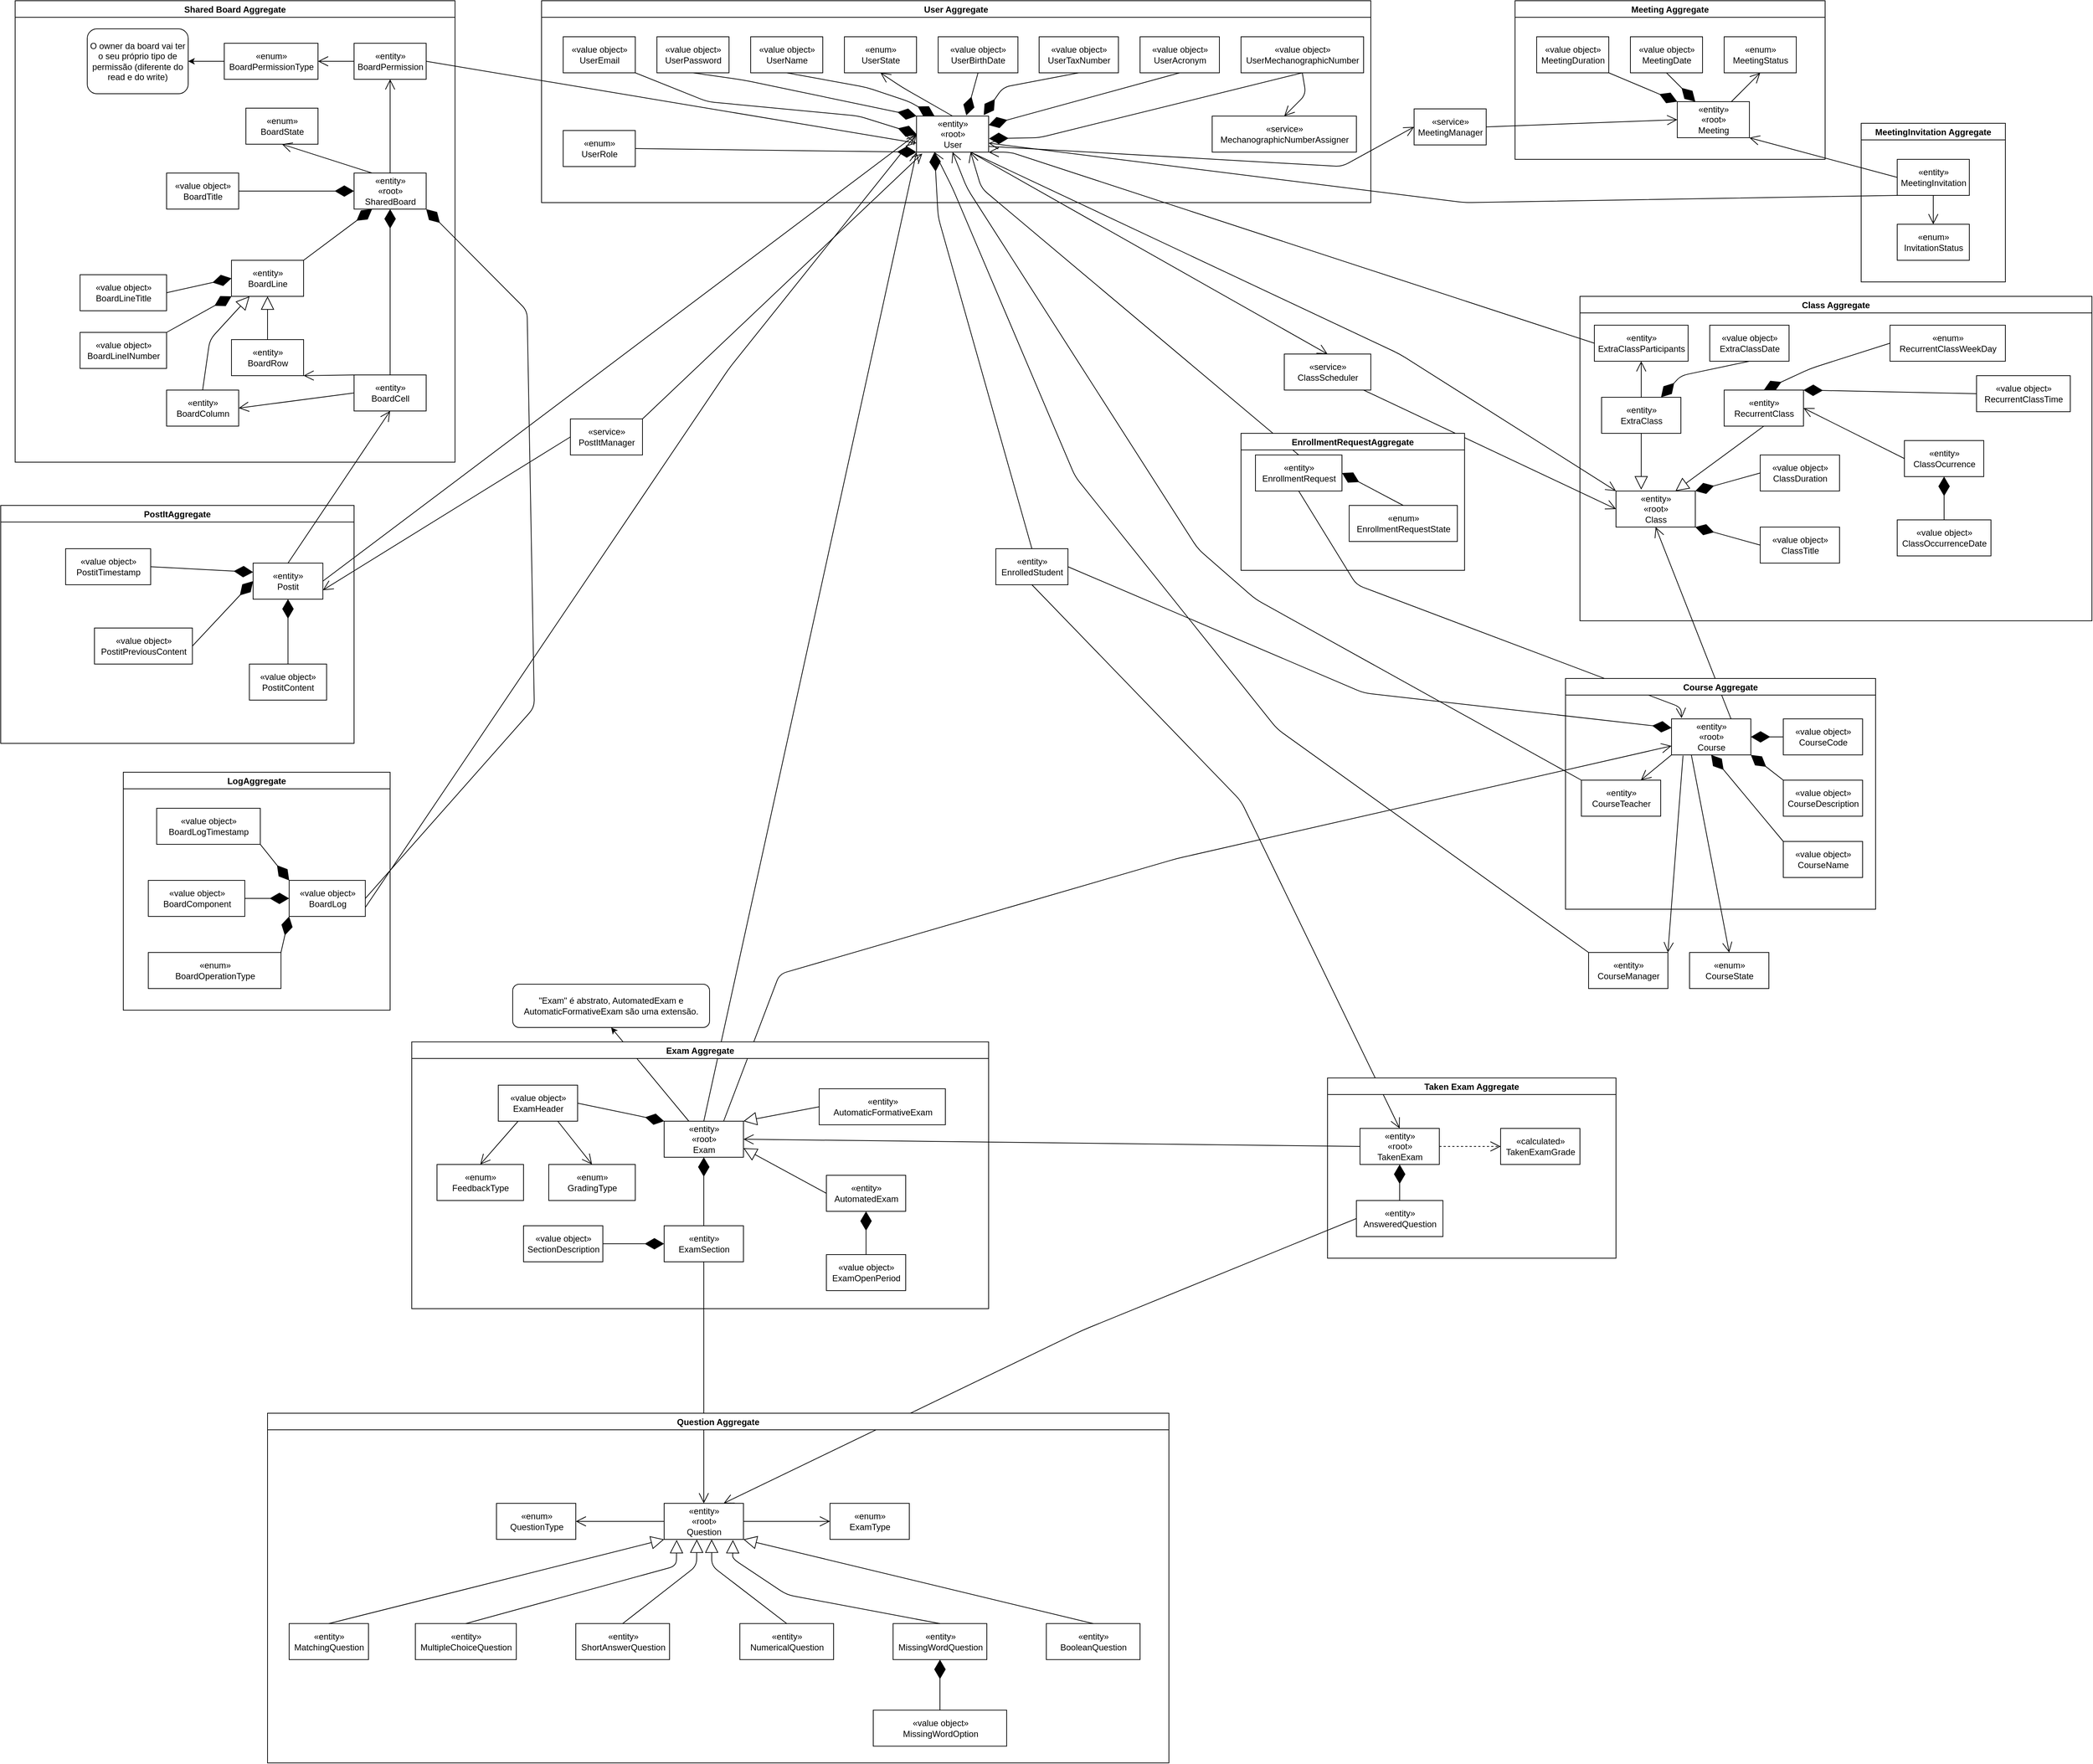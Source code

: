 <mxfile>
    <diagram id="D-wrhAHNh7GYTq9ITsSw" name="Page-1">
        <mxGraphModel dx="1902" dy="1190" grid="1" gridSize="10" guides="1" tooltips="1" connect="1" arrows="1" fold="1" page="1" pageScale="1" pageWidth="10000" pageHeight="10000" background="none" math="0" shadow="0">
            <root>
                <mxCell id="0"/>
                <mxCell id="1" parent="0"/>
                <mxCell id="108" value="Meeting Aggregate" style="swimlane;" parent="1" vertex="1">
                    <mxGeometry x="5830" y="1470" width="430" height="220" as="geometry"/>
                </mxCell>
                <mxCell id="109" value="«entity»&lt;br&gt;«root»&lt;br&gt;Meeting" style="html=1;" parent="108" vertex="1">
                    <mxGeometry x="225" y="140" width="100" height="50" as="geometry"/>
                </mxCell>
                <mxCell id="110" value="«value object»&lt;br&gt;MeetingDuration" style="html=1;" parent="108" vertex="1">
                    <mxGeometry x="30" y="50" width="100" height="50" as="geometry"/>
                </mxCell>
                <mxCell id="111" value="«value object»&lt;br&gt;MeetingDate" style="html=1;" parent="108" vertex="1">
                    <mxGeometry x="160" y="50" width="100" height="50" as="geometry"/>
                </mxCell>
                <mxCell id="112" value="«enum»&lt;br&gt;MeetingStatus" style="html=1;" parent="108" vertex="1">
                    <mxGeometry x="290" y="50" width="100" height="50" as="geometry"/>
                </mxCell>
                <mxCell id="124" value="" style="endArrow=diamondThin;endFill=1;endSize=24;html=1;entryX=0.25;entryY=0;entryDx=0;entryDy=0;exitX=0.5;exitY=1;exitDx=0;exitDy=0;" parent="108" source="111" target="109" edge="1">
                    <mxGeometry width="160" relative="1" as="geometry">
                        <mxPoint x="350" y="110" as="sourcePoint"/>
                        <mxPoint x="310" y="140" as="targetPoint"/>
                    </mxGeometry>
                </mxCell>
                <mxCell id="125" value="" style="endArrow=diamondThin;endFill=1;endSize=24;html=1;exitX=1;exitY=1;exitDx=0;exitDy=0;entryX=0;entryY=0;entryDx=0;entryDy=0;" parent="108" source="110" target="109" edge="1">
                    <mxGeometry width="160" relative="1" as="geometry">
                        <mxPoint x="220" y="110" as="sourcePoint"/>
                        <mxPoint x="190" y="130" as="targetPoint"/>
                    </mxGeometry>
                </mxCell>
                <mxCell id="173" value="" style="endArrow=open;endFill=1;endSize=12;html=1;exitX=0.75;exitY=0;exitDx=0;exitDy=0;entryX=0.5;entryY=1;entryDx=0;entryDy=0;" parent="108" source="109" target="112" edge="1">
                    <mxGeometry width="160" relative="1" as="geometry">
                        <mxPoint x="480.0" y="110" as="sourcePoint"/>
                        <mxPoint x="480.0" y="150" as="targetPoint"/>
                    </mxGeometry>
                </mxCell>
                <mxCell id="2" value="User Aggregate" style="swimlane;" parent="1" vertex="1">
                    <mxGeometry x="4480" y="1470" width="1150" height="280" as="geometry"/>
                </mxCell>
                <mxCell id="5" value="«entity»&lt;br&gt;«root»&lt;br&gt;User" style="html=1;" parent="2" vertex="1">
                    <mxGeometry x="520" y="160" width="100" height="50" as="geometry"/>
                </mxCell>
                <mxCell id="6" value="«value object»&lt;br&gt;UserEmail" style="html=1;" parent="2" vertex="1">
                    <mxGeometry x="30" y="50" width="100" height="50" as="geometry"/>
                </mxCell>
                <mxCell id="7" value="«value object»&lt;br&gt;UserPassword" style="html=1;" parent="2" vertex="1">
                    <mxGeometry x="160" y="50" width="100" height="50" as="geometry"/>
                </mxCell>
                <mxCell id="8" value="«value object»&lt;br&gt;UserName" style="html=1;" parent="2" vertex="1">
                    <mxGeometry x="290" y="50" width="100" height="50" as="geometry"/>
                </mxCell>
                <mxCell id="9" value="«enum»&lt;br&gt;UserState" style="html=1;" parent="2" vertex="1">
                    <mxGeometry x="420" y="50" width="100" height="50" as="geometry"/>
                </mxCell>
                <mxCell id="169" value="" style="endArrow=diamondThin;endFill=1;endSize=24;html=1;entryX=0;entryY=0.5;entryDx=0;entryDy=0;exitX=1;exitY=1;exitDx=0;exitDy=0;" parent="2" source="6" target="5" edge="1">
                    <mxGeometry width="160" relative="1" as="geometry">
                        <mxPoint x="430" y="110" as="sourcePoint"/>
                        <mxPoint x="335" y="150" as="targetPoint"/>
                        <Array as="points">
                            <mxPoint x="230" y="140"/>
                            <mxPoint x="440" y="160"/>
                        </Array>
                    </mxGeometry>
                </mxCell>
                <mxCell id="170" value="" style="endArrow=diamondThin;endFill=1;endSize=24;html=1;entryX=0;entryY=0;entryDx=0;entryDy=0;exitX=0.5;exitY=1;exitDx=0;exitDy=0;" parent="2" source="7" target="5" edge="1">
                    <mxGeometry width="160" relative="1" as="geometry">
                        <mxPoint x="140" y="110" as="sourcePoint"/>
                        <mxPoint x="235" y="150" as="targetPoint"/>
                        <Array as="points">
                            <mxPoint x="280" y="110"/>
                        </Array>
                    </mxGeometry>
                </mxCell>
                <mxCell id="171" value="" style="endArrow=diamondThin;endFill=1;endSize=24;html=1;entryX=0.25;entryY=0;entryDx=0;entryDy=0;exitX=0.5;exitY=1;exitDx=0;exitDy=0;" parent="2" source="8" target="5" edge="1">
                    <mxGeometry width="160" relative="1" as="geometry">
                        <mxPoint x="430" y="110" as="sourcePoint"/>
                        <mxPoint x="335" y="150" as="targetPoint"/>
                        <Array as="points">
                            <mxPoint x="450" y="120"/>
                            <mxPoint x="510" y="140"/>
                        </Array>
                    </mxGeometry>
                </mxCell>
                <mxCell id="176" value="" style="endArrow=open;endFill=1;endSize=12;html=1;entryX=0.5;entryY=1;entryDx=0;entryDy=0;exitX=0.5;exitY=0;exitDx=0;exitDy=0;" parent="2" source="5" target="9" edge="1">
                    <mxGeometry width="160" relative="1" as="geometry">
                        <mxPoint x="335" y="175" as="sourcePoint"/>
                        <mxPoint x="590" y="175" as="targetPoint"/>
                        <Array as="points">
                            <mxPoint x="500" y="120"/>
                        </Array>
                    </mxGeometry>
                </mxCell>
                <mxCell id="341" value="«value object»&lt;br&gt;UserBirthDate" style="html=1;" parent="2" vertex="1">
                    <mxGeometry x="550" y="50" width="110.63" height="50" as="geometry"/>
                </mxCell>
                <mxCell id="342" value="«value object»&lt;br&gt;UserTaxNumber" style="html=1;" parent="2" vertex="1">
                    <mxGeometry x="690" y="50" width="110" height="50" as="geometry"/>
                </mxCell>
                <mxCell id="343" value="«value object»&lt;br&gt;UserAcronym" style="html=1;" parent="2" vertex="1">
                    <mxGeometry x="830" y="50" width="110" height="50" as="geometry"/>
                </mxCell>
                <mxCell id="344" value="«value object»&lt;br&gt;UserMechanographicNumber" style="html=1;" parent="2" vertex="1">
                    <mxGeometry x="970" y="50" width="170" height="50" as="geometry"/>
                </mxCell>
                <mxCell id="346" value="" style="endArrow=diamondThin;endFill=1;endSize=24;html=1;exitX=0.5;exitY=1;exitDx=0;exitDy=0;entryX=0.69;entryY=-0.02;entryDx=0;entryDy=0;entryPerimeter=0;" parent="2" source="341" target="5" edge="1">
                    <mxGeometry width="160" relative="1" as="geometry">
                        <mxPoint x="670" y="170" as="sourcePoint"/>
                        <mxPoint x="725" y="120" as="targetPoint"/>
                    </mxGeometry>
                </mxCell>
                <mxCell id="348" value="" style="endArrow=diamondThin;endFill=1;endSize=24;html=1;exitX=0.5;exitY=1;exitDx=0;exitDy=0;entryX=1;entryY=0.25;entryDx=0;entryDy=0;" parent="2" source="343" target="5" edge="1">
                    <mxGeometry width="160" relative="1" as="geometry">
                        <mxPoint x="755" y="110" as="sourcePoint"/>
                        <mxPoint x="650" y="160" as="targetPoint"/>
                    </mxGeometry>
                </mxCell>
                <mxCell id="349" value="" style="endArrow=diamondThin;endFill=1;endSize=24;html=1;exitX=0.5;exitY=1;exitDx=0;exitDy=0;entryX=1.006;entryY=0.624;entryDx=0;entryDy=0;entryPerimeter=0;" parent="2" source="344" target="5" edge="1">
                    <mxGeometry width="160" relative="1" as="geometry">
                        <mxPoint x="765" y="120" as="sourcePoint"/>
                        <mxPoint x="628" y="179" as="targetPoint"/>
                        <Array as="points">
                            <mxPoint x="690" y="190"/>
                        </Array>
                    </mxGeometry>
                </mxCell>
                <mxCell id="351" value="«enum»&lt;br&gt;UserRole" style="html=1;" parent="2" vertex="1">
                    <mxGeometry x="30" y="180" width="100" height="50" as="geometry"/>
                </mxCell>
                <mxCell id="353" value="" style="endArrow=diamondThin;endFill=1;endSize=24;html=1;exitX=1;exitY=0.5;exitDx=0;exitDy=0;entryX=0;entryY=1;entryDx=0;entryDy=0;" parent="2" source="351" target="5" edge="1">
                    <mxGeometry width="160" relative="1" as="geometry">
                        <mxPoint x="615.315" y="110" as="sourcePoint"/>
                        <mxPoint x="510" y="230" as="targetPoint"/>
                    </mxGeometry>
                </mxCell>
                <mxCell id="381" value="" style="endArrow=diamondThin;endFill=1;endSize=24;html=1;exitX=0.5;exitY=1;exitDx=0;exitDy=0;entryX=0.932;entryY=-0.027;entryDx=0;entryDy=0;entryPerimeter=0;" parent="2" source="342" target="5" edge="1">
                    <mxGeometry width="160" relative="1" as="geometry">
                        <mxPoint x="615.315" y="110" as="sourcePoint"/>
                        <mxPoint x="660" y="150" as="targetPoint"/>
                        <Array as="points">
                            <mxPoint x="640" y="120"/>
                        </Array>
                    </mxGeometry>
                </mxCell>
                <mxCell id="390" value="" style="endArrow=open;endFill=1;endSize=12;html=1;exitX=0.5;exitY=1;exitDx=0;exitDy=0;entryX=0.5;entryY=0;entryDx=0;entryDy=0;" parent="2" source="344" target="504" edge="1">
                    <mxGeometry width="160" relative="1" as="geometry">
                        <mxPoint x="1130" y="170" as="sourcePoint"/>
                        <mxPoint x="1040" y="150" as="targetPoint"/>
                        <Array as="points">
                            <mxPoint x="1060" y="130"/>
                        </Array>
                    </mxGeometry>
                </mxCell>
                <mxCell id="504" value="«service»&lt;br&gt;MechanographicNumberAssigner" style="html=1;" parent="2" vertex="1">
                    <mxGeometry x="930" y="160" width="200" height="50" as="geometry"/>
                </mxCell>
                <mxCell id="24" value="Shared Board Aggregate" style="swimlane;" parent="1" vertex="1">
                    <mxGeometry x="3750" y="1470" width="610" height="640" as="geometry"/>
                </mxCell>
                <mxCell id="25" value="«entity»&lt;br&gt;«root»&lt;br&gt;SharedBoard" style="html=1;" parent="24" vertex="1">
                    <mxGeometry x="470" y="239" width="100" height="50" as="geometry"/>
                </mxCell>
                <mxCell id="28" value="«entity»&lt;br&gt;BoardCell" style="html=1;" parent="24" vertex="1">
                    <mxGeometry x="470" y="519" width="100" height="50" as="geometry"/>
                </mxCell>
                <mxCell id="29" value="«enum»&lt;br&gt;BoardState" style="html=1;" parent="24" vertex="1">
                    <mxGeometry x="320" y="149" width="100" height="50" as="geometry"/>
                </mxCell>
                <mxCell id="31" value="«value object»&lt;br&gt;BoardTitle" style="html=1;" parent="24" vertex="1">
                    <mxGeometry x="210" y="239" width="100" height="50" as="geometry"/>
                </mxCell>
                <mxCell id="68" value="" style="endArrow=diamondThin;endFill=1;endSize=24;html=1;exitX=0.5;exitY=0;exitDx=0;exitDy=0;entryX=0.5;entryY=1;entryDx=0;entryDy=0;" parent="24" source="28" target="25" edge="1">
                    <mxGeometry width="160" relative="1" as="geometry">
                        <mxPoint x="245" y="274" as="sourcePoint"/>
                        <mxPoint x="290" y="219" as="targetPoint"/>
                    </mxGeometry>
                </mxCell>
                <mxCell id="69" value="«entity»&lt;br&gt;BoardLine" style="html=1;" parent="24" vertex="1">
                    <mxGeometry x="300" y="360" width="100" height="50" as="geometry"/>
                </mxCell>
                <mxCell id="70" value="" style="endArrow=diamondThin;endFill=1;endSize=24;html=1;exitX=1;exitY=0;exitDx=0;exitDy=0;entryX=0.25;entryY=1;entryDx=0;entryDy=0;" parent="24" source="69" target="25" edge="1">
                    <mxGeometry width="160" relative="1" as="geometry">
                        <mxPoint x="340" y="489" as="sourcePoint"/>
                        <mxPoint x="365" y="219" as="targetPoint"/>
                    </mxGeometry>
                </mxCell>
                <mxCell id="71" value="«value object»&lt;br&gt;BoardLineTitle" style="html=1;" parent="24" vertex="1">
                    <mxGeometry x="90" y="380" width="120" height="50" as="geometry"/>
                </mxCell>
                <mxCell id="72" value="«value object»&lt;br&gt;BoardLineINumber" style="html=1;" parent="24" vertex="1">
                    <mxGeometry x="90" y="460" width="120" height="50" as="geometry"/>
                </mxCell>
                <mxCell id="74" value="" style="endArrow=diamondThin;endFill=1;endSize=24;html=1;exitX=1;exitY=0.5;exitDx=0;exitDy=0;entryX=0;entryY=0.5;entryDx=0;entryDy=0;" parent="24" source="71" target="69" edge="1">
                    <mxGeometry width="160" relative="1" as="geometry">
                        <mxPoint x="290" y="520" as="sourcePoint"/>
                        <mxPoint x="90" y="460" as="targetPoint"/>
                    </mxGeometry>
                </mxCell>
                <mxCell id="75" value="" style="endArrow=diamondThin;endFill=1;endSize=24;html=1;exitX=1;exitY=0;exitDx=0;exitDy=0;entryX=0;entryY=1;entryDx=0;entryDy=0;" parent="24" source="72" target="69" edge="1">
                    <mxGeometry width="160" relative="1" as="geometry">
                        <mxPoint x="-10" y="425" as="sourcePoint"/>
                        <mxPoint x="100" y="490" as="targetPoint"/>
                    </mxGeometry>
                </mxCell>
                <mxCell id="76" value="" style="endArrow=block;endSize=16;endFill=0;html=1;entryX=0.25;entryY=1;entryDx=0;entryDy=0;exitX=0.5;exitY=0;exitDx=0;exitDy=0;" parent="24" source="78" target="69" edge="1">
                    <mxGeometry x="0.125" y="30" width="160" relative="1" as="geometry">
                        <mxPoint x="145" y="580" as="sourcePoint"/>
                        <mxPoint x="80" y="590" as="targetPoint"/>
                        <mxPoint as="offset"/>
                        <Array as="points">
                            <mxPoint x="270" y="470"/>
                        </Array>
                    </mxGeometry>
                </mxCell>
                <mxCell id="78" value="«entity»&lt;br&gt;BoardColumn" style="html=1;" parent="24" vertex="1">
                    <mxGeometry x="210" y="540" width="100" height="50" as="geometry"/>
                </mxCell>
                <mxCell id="79" value="«entity»&lt;br&gt;BoardRow" style="html=1;" parent="24" vertex="1">
                    <mxGeometry x="300" y="470" width="100" height="50" as="geometry"/>
                </mxCell>
                <mxCell id="77" value="" style="endArrow=block;endSize=16;endFill=0;html=1;entryX=0.5;entryY=1;entryDx=0;entryDy=0;exitX=0.5;exitY=0;exitDx=0;exitDy=0;" parent="24" source="79" target="69" edge="1">
                    <mxGeometry x="0.125" y="30" width="160" relative="1" as="geometry">
                        <mxPoint x="191" y="580" as="sourcePoint"/>
                        <mxPoint x="155" y="500" as="targetPoint"/>
                        <mxPoint as="offset"/>
                    </mxGeometry>
                </mxCell>
                <mxCell id="81" value="" style="endArrow=open;endFill=1;endSize=12;html=1;exitX=0;exitY=0.5;exitDx=0;exitDy=0;entryX=1;entryY=0.5;entryDx=0;entryDy=0;" parent="24" source="28" target="78" edge="1">
                    <mxGeometry width="160" relative="1" as="geometry">
                        <mxPoint x="420" y="319" as="sourcePoint"/>
                        <mxPoint x="480" y="289" as="targetPoint"/>
                    </mxGeometry>
                </mxCell>
                <mxCell id="165" value="" style="endArrow=open;endFill=1;endSize=12;html=1;exitX=0;exitY=0;exitDx=0;exitDy=0;entryX=1;entryY=1;entryDx=0;entryDy=0;" parent="24" source="28" target="79" edge="1">
                    <mxGeometry width="160" relative="1" as="geometry">
                        <mxPoint x="480" y="554" as="sourcePoint"/>
                        <mxPoint x="360" y="554" as="targetPoint"/>
                    </mxGeometry>
                </mxCell>
                <mxCell id="174" value="" style="endArrow=open;endFill=1;endSize=12;html=1;entryX=0.5;entryY=1;entryDx=0;entryDy=0;exitX=0.25;exitY=0;exitDx=0;exitDy=0;" parent="24" source="25" target="29" edge="1">
                    <mxGeometry width="160" relative="1" as="geometry">
                        <mxPoint x="450" y="219" as="sourcePoint"/>
                        <mxPoint x="530" y="249" as="targetPoint"/>
                    </mxGeometry>
                </mxCell>
                <mxCell id="100" value="«entity»&lt;br&gt;BoardPermission" style="html=1;" parent="24" vertex="1">
                    <mxGeometry x="470" y="59" width="100" height="50" as="geometry"/>
                </mxCell>
                <mxCell id="106" value="" style="endArrow=open;endFill=1;endSize=12;html=1;entryX=0.5;entryY=1;entryDx=0;entryDy=0;exitX=0.5;exitY=0;exitDx=0;exitDy=0;" parent="24" source="25" target="100" edge="1">
                    <mxGeometry width="160" relative="1" as="geometry">
                        <mxPoint x="540" y="208" as="sourcePoint"/>
                        <mxPoint x="560" y="149" as="targetPoint"/>
                    </mxGeometry>
                </mxCell>
                <mxCell id="355" style="edgeStyle=none;html=1;" parent="24" source="99" target="339" edge="1">
                    <mxGeometry relative="1" as="geometry"/>
                </mxCell>
                <mxCell id="99" value="«enum»&lt;br&gt;BoardPermissionType" style="html=1;" parent="24" vertex="1">
                    <mxGeometry x="290" y="59" width="130" height="50" as="geometry"/>
                </mxCell>
                <mxCell id="175" value="" style="endArrow=open;endFill=1;endSize=12;html=1;entryX=1;entryY=0.5;entryDx=0;entryDy=0;exitX=0;exitY=0.5;exitDx=0;exitDy=0;" parent="24" source="100" target="99" edge="1">
                    <mxGeometry width="160" relative="1" as="geometry">
                        <mxPoint x="470" y="59" as="sourcePoint"/>
                        <mxPoint x="505" y="99" as="targetPoint"/>
                    </mxGeometry>
                </mxCell>
                <mxCell id="339" value="O owner da board vai ter o seu próprio tipo de permissão (diferente do read e do write)" style="rounded=1;whiteSpace=wrap;html=1;" parent="24" vertex="1">
                    <mxGeometry x="100" y="39" width="140" height="90" as="geometry"/>
                </mxCell>
                <mxCell id="525" value="" style="endArrow=diamondThin;endFill=1;endSize=24;html=1;exitX=1;exitY=0.5;exitDx=0;exitDy=0;entryX=0;entryY=0.5;entryDx=0;entryDy=0;" parent="24" source="31" target="25" edge="1">
                    <mxGeometry width="160" relative="1" as="geometry">
                        <mxPoint x="410" y="370" as="sourcePoint"/>
                        <mxPoint x="505" y="299" as="targetPoint"/>
                    </mxGeometry>
                </mxCell>
                <mxCell id="107" value="" style="endArrow=open;endFill=1;endSize=12;html=1;entryX=0;entryY=0.75;entryDx=0;entryDy=0;exitX=1;exitY=0.5;exitDx=0;exitDy=0;" parent="1" source="100" target="5" edge="1">
                    <mxGeometry width="160" relative="1" as="geometry">
                        <mxPoint x="4310" y="1660" as="sourcePoint"/>
                        <mxPoint x="4290" y="1860" as="targetPoint"/>
                        <Array as="points"/>
                    </mxGeometry>
                </mxCell>
                <mxCell id="119" value="" style="endArrow=open;endFill=1;endSize=12;html=1;exitX=0.998;exitY=0.84;exitDx=0;exitDy=0;exitPerimeter=0;entryX=0;entryY=0.5;entryDx=0;entryDy=0;" parent="1" source="5" target="503" edge="1">
                    <mxGeometry width="160" relative="1" as="geometry">
                        <mxPoint x="4820" y="1635" as="sourcePoint"/>
                        <mxPoint x="5670" y="1690" as="targetPoint"/>
                        <Array as="points">
                            <mxPoint x="5590" y="1700"/>
                        </Array>
                    </mxGeometry>
                </mxCell>
                <mxCell id="120" value="" style="endArrow=open;endFill=1;endSize=12;html=1;entryX=0;entryY=0.5;entryDx=0;entryDy=0;exitX=1;exitY=0.5;exitDx=0;exitDy=0;" parent="1" source="503" target="109" edge="1">
                    <mxGeometry width="160" relative="1" as="geometry">
                        <mxPoint x="5810" y="1645" as="sourcePoint"/>
                        <mxPoint x="5710" y="1695" as="targetPoint"/>
                    </mxGeometry>
                </mxCell>
                <mxCell id="278" value="" style="endArrow=open;endFill=1;endSize=12;html=1;entryX=0;entryY=1;entryDx=0;entryDy=0;exitX=0.5;exitY=0;exitDx=0;exitDy=0;" parent="1" source="416" target="5" edge="1">
                    <mxGeometry width="160" relative="1" as="geometry">
                        <mxPoint x="4755" y="2710" as="sourcePoint"/>
                        <mxPoint x="4290" y="2450.0" as="targetPoint"/>
                    </mxGeometry>
                </mxCell>
                <mxCell id="312" value="" style="endArrow=open;endFill=1;endSize=12;html=1;entryX=0.5;entryY=0;entryDx=0;entryDy=0;exitX=0.75;exitY=1;exitDx=0;exitDy=0;" parent="1" source="5" target="502" edge="1">
                    <mxGeometry width="160" relative="1" as="geometry">
                        <mxPoint x="5100" y="1690" as="sourcePoint"/>
                        <mxPoint x="5530" y="1960" as="targetPoint"/>
                    </mxGeometry>
                </mxCell>
                <mxCell id="280" value="" style="endArrow=open;endFill=1;endSize=12;html=1;entryX=0;entryY=0.75;entryDx=0;entryDy=0;exitX=0.75;exitY=0;exitDx=0;exitDy=0;" parent="1" source="416" target="269" edge="1">
                    <mxGeometry width="160" relative="1" as="geometry">
                        <mxPoint x="4782.5" y="2710" as="sourcePoint"/>
                        <mxPoint x="4765" y="2160.0" as="targetPoint"/>
                        <Array as="points">
                            <mxPoint x="4810" y="2820"/>
                            <mxPoint x="5360" y="2660"/>
                        </Array>
                    </mxGeometry>
                </mxCell>
                <mxCell id="281" value="«entity»&lt;br&gt;EnrolledStudent" style="html=1;" parent="1" vertex="1">
                    <mxGeometry x="5110" y="2230" width="100" height="50" as="geometry"/>
                </mxCell>
                <mxCell id="287" value="" style="endArrow=open;endFill=1;endSize=12;html=1;entryX=0.127;entryY=-0.02;entryDx=0;entryDy=0;exitX=0.5;exitY=1;exitDx=0;exitDy=0;entryPerimeter=0;" parent="1" source="286" target="269" edge="1">
                    <mxGeometry width="160" relative="1" as="geometry">
                        <mxPoint x="5044.38" y="2230" as="sourcePoint"/>
                        <mxPoint x="5044.38" y="2160" as="targetPoint"/>
                        <Array as="points">
                            <mxPoint x="5610" y="2280"/>
                            <mxPoint x="6060" y="2450"/>
                        </Array>
                    </mxGeometry>
                </mxCell>
                <mxCell id="288" value="" style="endArrow=open;endFill=1;endSize=12;html=1;exitX=0.5;exitY=0;exitDx=0;exitDy=0;entryX=0.75;entryY=1;entryDx=0;entryDy=0;" parent="1" source="286" target="5" edge="1">
                    <mxGeometry width="160" relative="1" as="geometry">
                        <mxPoint x="5690" y="2210" as="sourcePoint"/>
                        <mxPoint x="5090" y="1700" as="targetPoint"/>
                        <Array as="points">
                            <mxPoint x="5090" y="1730"/>
                        </Array>
                    </mxGeometry>
                </mxCell>
                <mxCell id="290" value="Class Aggregate" style="swimlane;startSize=23;" parent="1" vertex="1">
                    <mxGeometry x="5920" y="1880" width="710" height="450" as="geometry"/>
                </mxCell>
                <mxCell id="291" value="«entity»&lt;br&gt;«root»&lt;br&gt;Class" style="html=1;" parent="290" vertex="1">
                    <mxGeometry x="50" y="270" width="110" height="50" as="geometry"/>
                </mxCell>
                <mxCell id="292" value="" style="endArrow=block;endSize=16;endFill=0;html=1;exitX=0.5;exitY=1;exitDx=0;exitDy=0;entryX=0.318;entryY=-0.04;entryDx=0;entryDy=0;entryPerimeter=0;" parent="290" source="299" target="291" edge="1">
                    <mxGeometry x="0.125" y="30" width="160" relative="1" as="geometry">
                        <mxPoint x="75" y="400" as="sourcePoint"/>
                        <mxPoint x="85" y="340" as="targetPoint"/>
                        <mxPoint as="offset"/>
                    </mxGeometry>
                </mxCell>
                <mxCell id="293" value="«value object»&lt;br&gt;ClassDuration" style="html=1;" parent="290" vertex="1">
                    <mxGeometry x="250" y="220" width="110" height="50" as="geometry"/>
                </mxCell>
                <mxCell id="294" value="«enum»&lt;br&gt;RecurrentClassWeekDay" style="html=1;" parent="290" vertex="1">
                    <mxGeometry x="430" y="40" width="160" height="50" as="geometry"/>
                </mxCell>
                <mxCell id="295" value="«value object»&lt;br&gt;ClassTitle" style="html=1;" parent="290" vertex="1">
                    <mxGeometry x="250" y="320" width="110" height="50" as="geometry"/>
                </mxCell>
                <mxCell id="296" value="" style="endArrow=diamondThin;endFill=1;endSize=24;html=1;entryX=1;entryY=0;entryDx=0;entryDy=0;exitX=0;exitY=0.5;exitDx=0;exitDy=0;" parent="290" source="293" target="291" edge="1">
                    <mxGeometry width="160" relative="1" as="geometry">
                        <mxPoint x="-265" y="370" as="sourcePoint"/>
                        <mxPoint x="-335" y="340" as="targetPoint"/>
                    </mxGeometry>
                </mxCell>
                <mxCell id="297" value="" style="endArrow=diamondThin;endFill=1;endSize=24;html=1;entryX=0.5;entryY=0;entryDx=0;entryDy=0;exitX=0;exitY=0.5;exitDx=0;exitDy=0;" parent="290" source="294" target="301" edge="1">
                    <mxGeometry width="160" relative="1" as="geometry">
                        <mxPoint x="220.0" y="225" as="sourcePoint"/>
                        <mxPoint x="170.0" y="280" as="targetPoint"/>
                        <Array as="points">
                            <mxPoint x="320" y="100"/>
                        </Array>
                    </mxGeometry>
                </mxCell>
                <mxCell id="298" value="" style="endArrow=diamondThin;endFill=1;endSize=24;html=1;entryX=1;entryY=1;entryDx=0;entryDy=0;exitX=0;exitY=0.5;exitDx=0;exitDy=0;" parent="290" source="295" target="291" edge="1">
                    <mxGeometry width="160" relative="1" as="geometry">
                        <mxPoint x="220.0" y="305" as="sourcePoint"/>
                        <mxPoint x="170.0" y="305" as="targetPoint"/>
                    </mxGeometry>
                </mxCell>
                <mxCell id="299" value="«entity»&lt;br&gt;ExtraClass" style="html=1;" parent="290" vertex="1">
                    <mxGeometry x="30" y="140" width="110" height="50" as="geometry"/>
                </mxCell>
                <mxCell id="301" value="«entity»&lt;br&gt;RecurrentClass" style="html=1;" parent="290" vertex="1">
                    <mxGeometry x="200" y="130" width="110" height="50" as="geometry"/>
                </mxCell>
                <mxCell id="300" value="" style="endArrow=block;endSize=16;endFill=0;html=1;entryX=0.75;entryY=0;entryDx=0;entryDy=0;exitX=0.5;exitY=1;exitDx=0;exitDy=0;" parent="290" source="301" target="291" edge="1">
                    <mxGeometry x="0.125" y="30" width="160" relative="1" as="geometry">
                        <mxPoint x="170" y="500" as="sourcePoint"/>
                        <mxPoint x="94.98" y="333.2" as="targetPoint"/>
                        <mxPoint as="offset"/>
                    </mxGeometry>
                </mxCell>
                <mxCell id="303" value="«entity»&lt;br&gt;ClassOcurrence" style="html=1;" parent="290" vertex="1">
                    <mxGeometry x="450" y="200" width="110" height="50" as="geometry"/>
                </mxCell>
                <mxCell id="361" value="«entity»&lt;br&gt;ExtraClassParticipants" style="html=1;" parent="290" vertex="1">
                    <mxGeometry x="20" y="40" width="130" height="50" as="geometry"/>
                </mxCell>
                <mxCell id="362" value="" style="endArrow=open;endFill=1;endSize=12;html=1;exitX=0.5;exitY=0;exitDx=0;exitDy=0;entryX=0.5;entryY=1;entryDx=0;entryDy=0;" parent="290" source="299" target="361" edge="1">
                    <mxGeometry width="160" relative="1" as="geometry">
                        <mxPoint x="150" y="207.5" as="sourcePoint"/>
                        <mxPoint x="108" y="243" as="targetPoint"/>
                        <Array as="points"/>
                    </mxGeometry>
                </mxCell>
                <mxCell id="372" value="" style="endArrow=open;endFill=1;endSize=12;html=1;exitX=0;exitY=0.5;exitDx=0;exitDy=0;entryX=1;entryY=0.5;entryDx=0;entryDy=0;" parent="290" source="303" target="301" edge="1">
                    <mxGeometry width="160" relative="1" as="geometry">
                        <mxPoint x="-140" y="220" as="sourcePoint"/>
                        <mxPoint x="300" y="80" as="targetPoint"/>
                    </mxGeometry>
                </mxCell>
                <mxCell id="373" value="«value object»&lt;br&gt;ExtraClassDate" style="html=1;" parent="290" vertex="1">
                    <mxGeometry x="180" y="40" width="110" height="50" as="geometry"/>
                </mxCell>
                <mxCell id="375" value="" style="endArrow=diamondThin;endFill=1;endSize=24;html=1;entryX=0.75;entryY=0;entryDx=0;entryDy=0;exitX=0.5;exitY=1;exitDx=0;exitDy=0;" parent="290" source="373" target="299" edge="1">
                    <mxGeometry width="160" relative="1" as="geometry">
                        <mxPoint x="260" y="255" as="sourcePoint"/>
                        <mxPoint x="170" y="280" as="targetPoint"/>
                        <Array as="points">
                            <mxPoint x="140" y="110"/>
                        </Array>
                    </mxGeometry>
                </mxCell>
                <mxCell id="377" value="«value object»&lt;br&gt;ClassOccurrenceDate" style="html=1;" parent="290" vertex="1">
                    <mxGeometry x="440" y="310" width="130" height="50" as="geometry"/>
                </mxCell>
                <mxCell id="376" value="" style="endArrow=diamondThin;endFill=1;endSize=24;html=1;entryX=0.5;entryY=1;entryDx=0;entryDy=0;exitX=0.5;exitY=0;exitDx=0;exitDy=0;" parent="290" source="377" target="303" edge="1">
                    <mxGeometry width="160" relative="1" as="geometry">
                        <mxPoint x="505" y="260" as="sourcePoint"/>
                        <mxPoint x="190" y="320" as="targetPoint"/>
                    </mxGeometry>
                </mxCell>
                <mxCell id="378" value="«value object»&lt;br&gt;RecurrentClassTime" style="html=1;" parent="290" vertex="1">
                    <mxGeometry x="550" y="110" width="130" height="50" as="geometry"/>
                </mxCell>
                <mxCell id="380" value="" style="endArrow=diamondThin;endFill=1;endSize=24;html=1;entryX=1;entryY=0;entryDx=0;entryDy=0;exitX=0;exitY=0.5;exitDx=0;exitDy=0;" parent="290" source="378" target="301" edge="1">
                    <mxGeometry width="160" relative="1" as="geometry">
                        <mxPoint x="260" y="255" as="sourcePoint"/>
                        <mxPoint x="170" y="280" as="targetPoint"/>
                    </mxGeometry>
                </mxCell>
                <mxCell id="308" value="" style="endArrow=open;endFill=1;endSize=12;html=1;entryX=0.5;entryY=0;entryDx=0;entryDy=0;exitX=0.5;exitY=1;exitDx=0;exitDy=0;" parent="1" source="281" target="436" edge="1">
                    <mxGeometry width="160" relative="1" as="geometry">
                        <mxPoint x="5092.51" y="2230" as="sourcePoint"/>
                        <mxPoint x="5590" y="2860" as="targetPoint"/>
                        <Array as="points">
                            <mxPoint x="5450" y="2580"/>
                        </Array>
                    </mxGeometry>
                </mxCell>
                <mxCell id="314" value="" style="endArrow=open;endFill=1;endSize=12;html=1;entryX=0.5;entryY=1;entryDx=0;entryDy=0;exitX=0.75;exitY=0;exitDx=0;exitDy=0;" parent="1" source="269" target="291" edge="1">
                    <mxGeometry width="160" relative="1" as="geometry">
                        <mxPoint x="5300.0" y="2280" as="sourcePoint"/>
                        <mxPoint x="5690.0" y="2490" as="targetPoint"/>
                        <Array as="points"/>
                    </mxGeometry>
                </mxCell>
                <mxCell id="315" value="" style="endArrow=diamondThin;endFill=1;endSize=24;html=1;exitX=1;exitY=0.5;exitDx=0;exitDy=0;entryX=0;entryY=0.25;entryDx=0;entryDy=0;" parent="1" source="281" target="269" edge="1">
                    <mxGeometry width="160" relative="1" as="geometry">
                        <mxPoint x="5277.5" y="2410" as="sourcePoint"/>
                        <mxPoint x="5240" y="2390" as="targetPoint"/>
                        <Array as="points">
                            <mxPoint x="5620" y="2430"/>
                        </Array>
                    </mxGeometry>
                </mxCell>
                <mxCell id="268" value="Course Aggregate" style="swimlane;" parent="1" vertex="1">
                    <mxGeometry x="5900" y="2410" width="430" height="320" as="geometry"/>
                </mxCell>
                <mxCell id="269" value="«entity»&lt;br&gt;«root»&lt;br&gt;Course" style="html=1;" parent="268" vertex="1">
                    <mxGeometry x="147" y="56" width="110" height="50" as="geometry"/>
                </mxCell>
                <mxCell id="270" value="«value object»&lt;br&gt;CourseName" style="html=1;" parent="268" vertex="1">
                    <mxGeometry x="302" y="226" width="110" height="50" as="geometry"/>
                </mxCell>
                <mxCell id="271" value="«value object»&lt;br&gt;CourseCode" style="html=1;" parent="268" vertex="1">
                    <mxGeometry x="302" y="56" width="110" height="50" as="geometry"/>
                </mxCell>
                <mxCell id="272" value="«enum»&lt;br&gt;CourseState" style="html=1;" parent="268" vertex="1">
                    <mxGeometry x="172" y="380" width="110" height="50" as="geometry"/>
                </mxCell>
                <mxCell id="273" value="«value object»&lt;br&gt;CourseDescription" style="html=1;" parent="268" vertex="1">
                    <mxGeometry x="302" y="141" width="110" height="50" as="geometry"/>
                </mxCell>
                <mxCell id="274" value="" style="endArrow=open;endFill=1;endSize=12;html=1;exitX=0.25;exitY=1;exitDx=0;exitDy=0;entryX=0.5;entryY=0;entryDx=0;entryDy=0;" parent="268" source="269" target="272" edge="1">
                    <mxGeometry width="160" relative="1" as="geometry">
                        <mxPoint x="-48" y="206" as="sourcePoint"/>
                        <mxPoint x="-48" y="156" as="targetPoint"/>
                    </mxGeometry>
                </mxCell>
                <mxCell id="275" value="" style="endArrow=diamondThin;endFill=1;endSize=24;html=1;entryX=0.5;entryY=1;entryDx=0;entryDy=0;exitX=0;exitY=0;exitDx=0;exitDy=0;" parent="268" source="270" target="269" edge="1">
                    <mxGeometry width="160" relative="1" as="geometry">
                        <mxPoint x="37" y="-249" as="sourcePoint"/>
                        <mxPoint x="-18" y="-249" as="targetPoint"/>
                    </mxGeometry>
                </mxCell>
                <mxCell id="276" value="" style="endArrow=diamondThin;endFill=1;endSize=24;html=1;entryX=1;entryY=0.5;entryDx=0;entryDy=0;exitX=0;exitY=0.5;exitDx=0;exitDy=0;" parent="268" source="271" target="269" edge="1">
                    <mxGeometry width="160" relative="1" as="geometry">
                        <mxPoint x="87" y="146" as="sourcePoint"/>
                        <mxPoint x="157" y="116" as="targetPoint"/>
                    </mxGeometry>
                </mxCell>
                <mxCell id="277" value="" style="endArrow=diamondThin;endFill=1;endSize=24;html=1;entryX=1;entryY=1;entryDx=0;entryDy=0;exitX=0;exitY=0;exitDx=0;exitDy=0;" parent="268" source="273" target="269" edge="1">
                    <mxGeometry width="160" relative="1" as="geometry">
                        <mxPoint x="337" y="146" as="sourcePoint"/>
                        <mxPoint x="267" y="116" as="targetPoint"/>
                    </mxGeometry>
                </mxCell>
                <mxCell id="358" value="«entity»&lt;br&gt;CourseTeacher" style="html=1;" parent="268" vertex="1">
                    <mxGeometry x="22" y="141" width="110" height="50" as="geometry"/>
                </mxCell>
                <mxCell id="359" value="" style="endArrow=open;endFill=1;endSize=12;html=1;entryX=0.75;entryY=0;entryDx=0;entryDy=0;exitX=0;exitY=1;exitDx=0;exitDy=0;" parent="268" source="269" target="358" edge="1">
                    <mxGeometry width="160" relative="1" as="geometry">
                        <mxPoint x="-158" y="76" as="sourcePoint"/>
                        <mxPoint x="157" y="103.5" as="targetPoint"/>
                        <Array as="points"/>
                    </mxGeometry>
                </mxCell>
                <mxCell id="357" value="«entity»&lt;br&gt;CourseManager" style="html=1;" parent="268" vertex="1">
                    <mxGeometry x="32" y="380" width="110" height="50" as="geometry"/>
                </mxCell>
                <mxCell id="360" value="" style="endArrow=open;endFill=1;endSize=12;html=1;entryX=1;entryY=0;entryDx=0;entryDy=0;exitX=0.145;exitY=1.02;exitDx=0;exitDy=0;exitPerimeter=0;" parent="268" source="269" target="357" edge="1">
                    <mxGeometry width="160" relative="1" as="geometry">
                        <mxPoint x="157" y="116" as="sourcePoint"/>
                        <mxPoint x="122" y="151" as="targetPoint"/>
                        <Array as="points"/>
                    </mxGeometry>
                </mxCell>
                <mxCell id="316" value="" style="endArrow=diamondThin;endFill=1;endSize=24;html=1;exitX=0.5;exitY=0;exitDx=0;exitDy=0;entryX=0.25;entryY=1;entryDx=0;entryDy=0;" parent="1" source="281" target="5" edge="1">
                    <mxGeometry width="160" relative="1" as="geometry">
                        <mxPoint x="4836.26" y="2230" as="sourcePoint"/>
                        <mxPoint x="5060" y="1880" as="targetPoint"/>
                        <Array as="points">
                            <mxPoint x="5030" y="1770"/>
                        </Array>
                    </mxGeometry>
                </mxCell>
                <mxCell id="313" value="" style="endArrow=open;endFill=1;endSize=12;html=1;entryX=0;entryY=0.5;entryDx=0;entryDy=0;" parent="1" target="291" edge="1">
                    <mxGeometry width="160" relative="1" as="geometry">
                        <mxPoint x="5620" y="2010" as="sourcePoint"/>
                        <mxPoint x="5170.0" y="1975" as="targetPoint"/>
                    </mxGeometry>
                </mxCell>
                <mxCell id="363" value="" style="endArrow=open;endFill=1;endSize=12;html=1;exitX=0;exitY=0.5;exitDx=0;exitDy=0;entryX=1;entryY=1;entryDx=0;entryDy=0;" parent="1" source="361" target="5" edge="1">
                    <mxGeometry width="160" relative="1" as="geometry">
                        <mxPoint x="5110" y="1690" as="sourcePoint"/>
                        <mxPoint x="5120" y="1680" as="targetPoint"/>
                        <Array as="points">
                            <mxPoint x="5130" y="1680"/>
                        </Array>
                    </mxGeometry>
                </mxCell>
                <mxCell id="365" value="" style="endArrow=open;endFill=1;endSize=12;html=1;exitX=0;exitY=0;exitDx=0;exitDy=0;entryX=0.5;entryY=1;entryDx=0;entryDy=0;" parent="1" source="358" target="5" edge="1">
                    <mxGeometry width="160" relative="1" as="geometry">
                        <mxPoint x="4792.5" y="2720" as="sourcePoint"/>
                        <mxPoint x="5220" y="1800" as="targetPoint"/>
                        <Array as="points">
                            <mxPoint x="5470" y="2300"/>
                            <mxPoint x="5390" y="2230"/>
                            <mxPoint x="5070" y="1730"/>
                        </Array>
                    </mxGeometry>
                </mxCell>
                <mxCell id="366" value="" style="endArrow=open;endFill=1;endSize=12;html=1;exitX=0;exitY=0;exitDx=0;exitDy=0;entryX=0.25;entryY=1;entryDx=0;entryDy=0;" parent="1" source="357" target="5" edge="1">
                    <mxGeometry width="160" relative="1" as="geometry">
                        <mxPoint x="5932" y="2561" as="sourcePoint"/>
                        <mxPoint x="5070" y="1680" as="targetPoint"/>
                        <Array as="points">
                            <mxPoint x="5500" y="2480"/>
                            <mxPoint x="5220" y="2130"/>
                            <mxPoint x="5050" y="1730"/>
                        </Array>
                    </mxGeometry>
                </mxCell>
                <mxCell id="394" value="" style="group" parent="1" vertex="1" connectable="0">
                    <mxGeometry x="5450" y="2070" width="310" height="190" as="geometry"/>
                </mxCell>
                <mxCell id="286" value="«entity»&lt;br&gt;EnrollmentRequest" style="html=1;" parent="394" vertex="1">
                    <mxGeometry x="20" y="30" width="120" height="50" as="geometry"/>
                </mxCell>
                <mxCell id="391" value="«enum»&lt;br&gt;EnrollmentRequestState" style="html=1;" parent="394" vertex="1">
                    <mxGeometry x="150" y="100" width="150" height="50" as="geometry"/>
                </mxCell>
                <mxCell id="393" value="EnrollmentRequestAggregate" style="swimlane;startSize=23;" parent="394" vertex="1">
                    <mxGeometry width="310" height="190" as="geometry"/>
                </mxCell>
                <mxCell id="392" value="" style="endArrow=diamondThin;endFill=1;endSize=24;html=1;entryX=1;entryY=0.5;entryDx=0;entryDy=0;exitX=0.5;exitY=0;exitDx=0;exitDy=0;" parent="394" source="391" target="286" edge="1">
                    <mxGeometry width="160" relative="1" as="geometry">
                        <mxPoint x="6090" y="2145" as="sourcePoint"/>
                        <mxPoint x="6000" y="2120" as="targetPoint"/>
                    </mxGeometry>
                </mxCell>
                <mxCell id="395" value="" style="endArrow=open;endFill=1;endSize=12;html=1;entryX=0;entryY=0;entryDx=0;entryDy=0;exitX=0.75;exitY=1;exitDx=0;exitDy=0;" parent="1" source="5" target="291" edge="1">
                    <mxGeometry width="160" relative="1" as="geometry">
                        <mxPoint x="5490" y="1815.0" as="sourcePoint"/>
                        <mxPoint x="5690" y="1900.0" as="targetPoint"/>
                        <Array as="points">
                            <mxPoint x="5670" y="1960"/>
                        </Array>
                    </mxGeometry>
                </mxCell>
                <mxCell id="396" value="MeetingInvitation Aggregate" style="swimlane;" parent="1" vertex="1">
                    <mxGeometry x="6310" y="1640" width="200" height="220" as="geometry"/>
                </mxCell>
                <mxCell id="401" value="«entity»&lt;br&gt;MeetingInvitation" style="html=1;" parent="396" vertex="1">
                    <mxGeometry x="50" y="50" width="100" height="50" as="geometry"/>
                </mxCell>
                <mxCell id="402" value="«enum»&lt;br&gt;InvitationStatus" style="html=1;" parent="396" vertex="1">
                    <mxGeometry x="50" y="140" width="100" height="50" as="geometry"/>
                </mxCell>
                <mxCell id="406" value="" style="endArrow=open;endFill=1;endSize=12;html=1;exitX=0.5;exitY=1;exitDx=0;exitDy=0;entryX=0.5;entryY=0;entryDx=0;entryDy=0;" parent="396" source="401" target="402" edge="1">
                    <mxGeometry width="160" relative="1" as="geometry">
                        <mxPoint x="-35.0" y="150" as="sourcePoint"/>
                        <mxPoint x="60.0" y="110" as="targetPoint"/>
                    </mxGeometry>
                </mxCell>
                <mxCell id="408" value="" style="endArrow=open;endFill=1;endSize=12;html=1;exitX=0;exitY=0.5;exitDx=0;exitDy=0;entryX=1;entryY=1;entryDx=0;entryDy=0;" parent="1" source="401" target="109" edge="1">
                    <mxGeometry width="160" relative="1" as="geometry">
                        <mxPoint x="6165" y="1620" as="sourcePoint"/>
                        <mxPoint x="6260" y="1580" as="targetPoint"/>
                    </mxGeometry>
                </mxCell>
                <mxCell id="409" value="" style="endArrow=open;endFill=1;endSize=12;html=1;exitX=0;exitY=1;exitDx=0;exitDy=0;entryX=1;entryY=0.75;entryDx=0;entryDy=0;" parent="1" source="401" target="5" edge="1">
                    <mxGeometry width="160" relative="1" as="geometry">
                        <mxPoint x="6490" y="1715" as="sourcePoint"/>
                        <mxPoint x="6165" y="1670" as="targetPoint"/>
                        <Array as="points">
                            <mxPoint x="5760" y="1750"/>
                        </Array>
                    </mxGeometry>
                </mxCell>
                <mxCell id="410" value="" style="endArrow=open;endFill=1;endSize=12;html=1;entryX=0.75;entryY=0;entryDx=0;entryDy=0;exitX=0;exitY=0.5;exitDx=0;exitDy=0;" parent="1" source="438" target="442" edge="1">
                    <mxGeometry width="160" relative="1" as="geometry">
                        <mxPoint x="5855" y="3054" as="sourcePoint"/>
                        <mxPoint x="4797.5" y="3054" as="targetPoint"/>
                        <Array as="points">
                            <mxPoint x="5230" y="3314"/>
                        </Array>
                    </mxGeometry>
                </mxCell>
                <mxCell id="411" style="edgeStyle=none;html=1;entryX=0.5;entryY=1;entryDx=0;entryDy=0;" parent="1" source="416" target="487" edge="1">
                    <mxGeometry relative="1" as="geometry"/>
                </mxCell>
                <mxCell id="412" value="" style="endArrow=open;endFill=1;endSize=12;html=1;entryX=0.5;entryY=0;entryDx=0;entryDy=0;exitX=0.5;exitY=1;exitDx=0;exitDy=0;" parent="1" source="417" target="442" edge="1">
                    <mxGeometry width="160" relative="1" as="geometry">
                        <mxPoint x="4568.75" y="3084" as="sourcePoint"/>
                        <mxPoint x="4683.75" y="3114" as="targetPoint"/>
                    </mxGeometry>
                </mxCell>
                <mxCell id="414" value="" style="endArrow=open;endFill=1;endSize=12;html=1;entryX=1;entryY=0.5;entryDx=0;entryDy=0;exitX=0;exitY=0.5;exitDx=0;exitDy=0;" parent="1" source="436" target="416" edge="1">
                    <mxGeometry width="160" relative="1" as="geometry">
                        <mxPoint x="4745" y="3144" as="sourcePoint"/>
                        <mxPoint x="4745" y="2464" as="targetPoint"/>
                        <Array as="points"/>
                    </mxGeometry>
                </mxCell>
                <mxCell id="415" value="Exam Aggregate" style="swimlane;" parent="1" vertex="1">
                    <mxGeometry x="4300" y="2914" width="800" height="370" as="geometry"/>
                </mxCell>
                <mxCell id="416" value="«entity»&lt;br&gt;«root»&lt;br&gt;Exam" style="html=1;" parent="415" vertex="1">
                    <mxGeometry x="350" y="110" width="110" height="50" as="geometry"/>
                </mxCell>
                <mxCell id="417" value="«entity»&lt;br&gt;ExamSection" style="html=1;" parent="415" vertex="1">
                    <mxGeometry x="350" y="255" width="110" height="50" as="geometry"/>
                </mxCell>
                <mxCell id="418" value="«value object»&lt;br&gt;ExamHeader" style="html=1;" parent="415" vertex="1">
                    <mxGeometry x="120" y="60" width="110" height="50" as="geometry"/>
                </mxCell>
                <mxCell id="420" value="«value object»&lt;br&gt;SectionDescription" style="html=1;" parent="415" vertex="1">
                    <mxGeometry x="155" y="255" width="110" height="50" as="geometry"/>
                </mxCell>
                <mxCell id="421" value="«value object»&lt;br&gt;ExamOpenPeriod" style="html=1;" parent="415" vertex="1">
                    <mxGeometry x="575" y="295" width="110" height="50" as="geometry"/>
                </mxCell>
                <mxCell id="423" value="" style="endArrow=diamondThin;endFill=1;endSize=24;html=1;entryX=0.5;entryY=1;entryDx=0;entryDy=0;exitX=0.5;exitY=0;exitDx=0;exitDy=0;" parent="415" source="417" target="416" edge="1">
                    <mxGeometry width="160" relative="1" as="geometry">
                        <mxPoint x="497.5" y="230" as="sourcePoint"/>
                        <mxPoint x="237.5" y="175" as="targetPoint"/>
                    </mxGeometry>
                </mxCell>
                <mxCell id="424" value="" style="endArrow=diamondThin;endFill=1;endSize=24;html=1;exitX=1;exitY=0.5;exitDx=0;exitDy=0;entryX=0;entryY=0;entryDx=0;entryDy=0;" parent="415" source="418" target="416" edge="1">
                    <mxGeometry width="160" relative="1" as="geometry">
                        <mxPoint x="285" y="300" as="sourcePoint"/>
                        <mxPoint x="345" y="75" as="targetPoint"/>
                    </mxGeometry>
                </mxCell>
                <mxCell id="425" value="" style="endArrow=diamondThin;endFill=1;endSize=24;html=1;exitX=1;exitY=0.5;exitDx=0;exitDy=0;entryX=0;entryY=0.5;entryDx=0;entryDy=0;" parent="415" source="420" target="417" edge="1">
                    <mxGeometry width="160" relative="1" as="geometry">
                        <mxPoint x="155" y="300" as="sourcePoint"/>
                        <mxPoint x="322.5" y="275" as="targetPoint"/>
                    </mxGeometry>
                </mxCell>
                <mxCell id="426" value="«enum»&lt;br&gt;FeedbackType" style="html=1;" parent="415" vertex="1">
                    <mxGeometry x="35" y="170" width="120" height="50" as="geometry"/>
                </mxCell>
                <mxCell id="431" value="«entity»&lt;br&gt;AutomaticFormativeExam" style="html=1;" parent="415" vertex="1">
                    <mxGeometry x="565" y="65" width="175" height="50" as="geometry"/>
                </mxCell>
                <mxCell id="432" value="" style="endArrow=block;endSize=16;endFill=0;html=1;exitX=0;exitY=0.5;exitDx=0;exitDy=0;entryX=1;entryY=0;entryDx=0;entryDy=0;" parent="415" source="431" target="416" edge="1">
                    <mxGeometry x="0.125" y="30" width="160" relative="1" as="geometry">
                        <mxPoint x="530" y="540" as="sourcePoint"/>
                        <mxPoint x="425.89" y="423.35" as="targetPoint"/>
                        <mxPoint as="offset"/>
                        <Array as="points"/>
                    </mxGeometry>
                </mxCell>
                <mxCell id="433" value="«entity»&lt;br&gt;AutomatedExam" style="html=1;" parent="415" vertex="1">
                    <mxGeometry x="575" y="185" width="110" height="50" as="geometry"/>
                </mxCell>
                <mxCell id="434" value="" style="endArrow=block;endSize=16;endFill=0;html=1;exitX=0;exitY=0.5;exitDx=0;exitDy=0;entryX=1;entryY=0.75;entryDx=0;entryDy=0;" parent="415" source="433" target="416" edge="1">
                    <mxGeometry x="0.125" y="30" width="160" relative="1" as="geometry">
                        <mxPoint x="535" y="95" as="sourcePoint"/>
                        <mxPoint x="485" y="130" as="targetPoint"/>
                        <mxPoint as="offset"/>
                        <Array as="points"/>
                    </mxGeometry>
                </mxCell>
                <mxCell id="493" value="" style="endArrow=diamondThin;endFill=1;endSize=24;html=1;entryX=0.5;entryY=1;entryDx=0;entryDy=0;exitX=0.5;exitY=0;exitDx=0;exitDy=0;" parent="415" source="421" target="433" edge="1">
                    <mxGeometry width="160" relative="1" as="geometry">
                        <mxPoint x="415" y="265" as="sourcePoint"/>
                        <mxPoint x="415" y="170" as="targetPoint"/>
                    </mxGeometry>
                </mxCell>
                <mxCell id="495" value="«enum»&lt;br&gt;GradingType" style="html=1;" parent="415" vertex="1">
                    <mxGeometry x="190" y="170" width="120" height="50" as="geometry"/>
                </mxCell>
                <mxCell id="497" value="" style="endArrow=open;endFill=1;endSize=12;html=1;exitX=0.25;exitY=1;exitDx=0;exitDy=0;entryX=0.5;entryY=0;entryDx=0;entryDy=0;" parent="415" source="418" target="426" edge="1">
                    <mxGeometry width="160" relative="1" as="geometry">
                        <mxPoint x="1325" y="155" as="sourcePoint"/>
                        <mxPoint x="175" y="140" as="targetPoint"/>
                        <Array as="points"/>
                    </mxGeometry>
                </mxCell>
                <mxCell id="498" value="" style="endArrow=open;endFill=1;endSize=12;html=1;entryX=0.5;entryY=0;entryDx=0;entryDy=0;exitX=0.75;exitY=1;exitDx=0;exitDy=0;" parent="415" source="418" target="495" edge="1">
                    <mxGeometry width="160" relative="1" as="geometry">
                        <mxPoint x="260" y="130" as="sourcePoint"/>
                        <mxPoint x="230" y="140" as="targetPoint"/>
                        <Array as="points"/>
                    </mxGeometry>
                </mxCell>
                <mxCell id="435" value="Taken Exam Aggregate" style="swimlane;" parent="1" vertex="1">
                    <mxGeometry x="5570" y="2964" width="400" height="250" as="geometry"/>
                </mxCell>
                <mxCell id="436" value="«entity»&lt;br&gt;«root»&lt;br&gt;TakenExam" style="html=1;" parent="435" vertex="1">
                    <mxGeometry x="45" y="70" width="110" height="50" as="geometry"/>
                </mxCell>
                <mxCell id="437" value="«calculated»&lt;br&gt;TakenExamGrade" style="html=1;" parent="435" vertex="1">
                    <mxGeometry x="240" y="70" width="110" height="50" as="geometry"/>
                </mxCell>
                <mxCell id="438" value="«entity»&lt;br&gt;AnsweredQuestion" style="html=1;" parent="435" vertex="1">
                    <mxGeometry x="40" y="170" width="120" height="50" as="geometry"/>
                </mxCell>
                <mxCell id="439" value="" style="endArrow=diamondThin;endFill=1;endSize=24;html=1;entryX=0.5;entryY=1;entryDx=0;entryDy=0;exitX=0.5;exitY=0;exitDx=0;exitDy=0;" parent="435" source="438" target="436" edge="1">
                    <mxGeometry width="160" relative="1" as="geometry">
                        <mxPoint x="-350" y="490" as="sourcePoint"/>
                        <mxPoint x="-350" y="420" as="targetPoint"/>
                    </mxGeometry>
                </mxCell>
                <mxCell id="440" value="" style="endArrow=open;endSize=12;dashed=1;html=1;entryX=0;entryY=0.5;entryDx=0;entryDy=0;exitX=1;exitY=0.5;exitDx=0;exitDy=0;" parent="435" source="436" target="437" edge="1">
                    <mxGeometry x="-0.125" y="40" width="160" relative="1" as="geometry">
                        <mxPoint x="110" y="200" as="sourcePoint"/>
                        <mxPoint x="110" y="250" as="targetPoint"/>
                        <mxPoint as="offset"/>
                    </mxGeometry>
                </mxCell>
                <mxCell id="441" value="Question Aggregate" style="swimlane;startSize=23;" parent="1" vertex="1">
                    <mxGeometry x="4100" y="3429" width="1250" height="485" as="geometry"/>
                </mxCell>
                <mxCell id="442" value="«entity»&lt;br&gt;«root»&lt;br&gt;Question" style="html=1;" parent="441" vertex="1">
                    <mxGeometry x="550" y="125" width="110" height="50" as="geometry"/>
                </mxCell>
                <mxCell id="445" value="«entity»&lt;br&gt;MatchingQuestion" style="html=1;" parent="441" vertex="1">
                    <mxGeometry x="30" y="291.75" width="110" height="50" as="geometry"/>
                </mxCell>
                <mxCell id="446" value="" style="endArrow=block;endSize=16;endFill=0;html=1;exitX=0.5;exitY=0;exitDx=0;exitDy=0;entryX=0;entryY=1;entryDx=0;entryDy=0;" parent="441" source="445" target="442" edge="1">
                    <mxGeometry x="0.125" y="30" width="160" relative="1" as="geometry">
                        <mxPoint x="380" y="311.75" as="sourcePoint"/>
                        <mxPoint x="170" y="121.75" as="targetPoint"/>
                        <mxPoint as="offset"/>
                    </mxGeometry>
                </mxCell>
                <mxCell id="450" value="«entity»&lt;br&gt;MultipleChoiceQuestion" style="html=1;" parent="441" vertex="1">
                    <mxGeometry x="205" y="291.75" width="140" height="50" as="geometry"/>
                </mxCell>
                <mxCell id="451" value="«entity»&lt;br&gt;ShortAnswerQuestion" style="html=1;" parent="441" vertex="1">
                    <mxGeometry x="427.5" y="291.75" width="130" height="50" as="geometry"/>
                </mxCell>
                <mxCell id="462" value="«entity»&lt;br&gt;NumericalQuestion" style="html=1;" parent="441" vertex="1">
                    <mxGeometry x="655" y="291.75" width="130" height="50" as="geometry"/>
                </mxCell>
                <mxCell id="465" value="«entity»&lt;br&gt;MissingWordQuestion" style="html=1;" parent="441" vertex="1">
                    <mxGeometry x="867.5" y="291.75" width="130" height="50" as="geometry"/>
                </mxCell>
                <mxCell id="467" value="«entity»&lt;br&gt;BooleanQuestion" style="html=1;" parent="441" vertex="1">
                    <mxGeometry x="1080" y="291.75" width="130" height="50" as="geometry"/>
                </mxCell>
                <mxCell id="468" value="«value object»&lt;br&gt;MissingWordOption" style="html=1;" parent="441" vertex="1">
                    <mxGeometry x="840" y="411.75" width="185" height="50" as="geometry"/>
                </mxCell>
                <mxCell id="469" value="" style="endArrow=diamondThin;endFill=1;endSize=24;html=1;entryX=0.5;entryY=1;entryDx=0;entryDy=0;exitX=0.5;exitY=0;exitDx=0;exitDy=0;" parent="441" source="468" target="465" edge="1">
                    <mxGeometry width="160" relative="1" as="geometry">
                        <mxPoint x="722.5" y="421.75" as="sourcePoint"/>
                        <mxPoint x="722.5" y="351.75" as="targetPoint"/>
                    </mxGeometry>
                </mxCell>
                <mxCell id="474" value="" style="endArrow=block;endSize=16;endFill=0;html=1;exitX=0.5;exitY=0;exitDx=0;exitDy=0;entryX=0.158;entryY=1.014;entryDx=0;entryDy=0;entryPerimeter=0;" parent="441" source="450" target="442" edge="1">
                    <mxGeometry x="0.125" y="30" width="160" relative="1" as="geometry">
                        <mxPoint x="95.0" y="301.75" as="sourcePoint"/>
                        <mxPoint x="590" y="184.75" as="targetPoint"/>
                        <mxPoint as="offset"/>
                        <Array as="points">
                            <mxPoint x="567" y="211.75"/>
                        </Array>
                    </mxGeometry>
                </mxCell>
                <mxCell id="475" value="" style="endArrow=block;endSize=16;endFill=0;html=1;exitX=0.5;exitY=0;exitDx=0;exitDy=0;entryX=0.412;entryY=1.002;entryDx=0;entryDy=0;entryPerimeter=0;" parent="441" source="451" target="442" edge="1">
                    <mxGeometry x="0.125" y="30" width="160" relative="1" as="geometry">
                        <mxPoint x="95" y="301.75" as="sourcePoint"/>
                        <mxPoint x="575" y="185" as="targetPoint"/>
                        <mxPoint as="offset"/>
                        <Array as="points">
                            <mxPoint x="595" y="211.75"/>
                        </Array>
                    </mxGeometry>
                </mxCell>
                <mxCell id="476" value="" style="endArrow=block;endSize=16;endFill=0;html=1;exitX=0.5;exitY=0;exitDx=0;exitDy=0;entryX=0.599;entryY=1.002;entryDx=0;entryDy=0;entryPerimeter=0;" parent="441" source="462" target="442" edge="1">
                    <mxGeometry x="0.125" y="30" width="160" relative="1" as="geometry">
                        <mxPoint x="140" y="301.75" as="sourcePoint"/>
                        <mxPoint x="640" y="184.75" as="targetPoint"/>
                        <mxPoint as="offset"/>
                        <Array as="points">
                            <mxPoint x="616" y="211.75"/>
                        </Array>
                    </mxGeometry>
                </mxCell>
                <mxCell id="477" value="" style="endArrow=block;endSize=16;endFill=0;html=1;exitX=0.5;exitY=0;exitDx=0;exitDy=0;entryX=0.867;entryY=1.015;entryDx=0;entryDy=0;entryPerimeter=0;" parent="441" source="465" target="442" edge="1">
                    <mxGeometry x="0.125" y="30" width="160" relative="1" as="geometry">
                        <mxPoint x="95" y="301.75" as="sourcePoint"/>
                        <mxPoint x="660" y="191.75" as="targetPoint"/>
                        <mxPoint as="offset"/>
                        <Array as="points">
                            <mxPoint x="720" y="251.75"/>
                            <mxPoint x="645" y="201.75"/>
                        </Array>
                    </mxGeometry>
                </mxCell>
                <mxCell id="478" value="" style="endArrow=block;endSize=16;endFill=0;html=1;exitX=0.5;exitY=0;exitDx=0;exitDy=0;entryX=1;entryY=1;entryDx=0;entryDy=0;" parent="441" source="467" target="442" edge="1">
                    <mxGeometry x="0.125" y="30" width="160" relative="1" as="geometry">
                        <mxPoint x="350" y="258.5" as="sourcePoint"/>
                        <mxPoint x="830" y="141.75" as="targetPoint"/>
                        <mxPoint as="offset"/>
                    </mxGeometry>
                </mxCell>
                <mxCell id="488" value="«enum»&lt;br&gt;QuestionType" style="html=1;" parent="441" vertex="1">
                    <mxGeometry x="317.5" y="125" width="110" height="50" as="geometry"/>
                </mxCell>
                <mxCell id="491" value="«enum»&lt;br&gt;ExamType" style="html=1;" parent="441" vertex="1">
                    <mxGeometry x="780" y="125" width="110" height="50" as="geometry"/>
                </mxCell>
                <mxCell id="499" value="" style="endArrow=open;endFill=1;endSize=12;html=1;exitX=0;exitY=0.5;exitDx=0;exitDy=0;entryX=1;entryY=0.5;entryDx=0;entryDy=0;" parent="441" source="442" target="488" edge="1">
                    <mxGeometry width="160" relative="1" as="geometry">
                        <mxPoint x="430" y="-330" as="sourcePoint"/>
                        <mxPoint x="510" y="110" as="targetPoint"/>
                        <Array as="points"/>
                    </mxGeometry>
                </mxCell>
                <mxCell id="500" value="" style="endArrow=open;endFill=1;endSize=12;html=1;entryX=0;entryY=0.5;entryDx=0;entryDy=0;exitX=1;exitY=0.5;exitDx=0;exitDy=0;" parent="441" source="442" target="491" edge="1">
                    <mxGeometry width="160" relative="1" as="geometry">
                        <mxPoint x="740" y="170" as="sourcePoint"/>
                        <mxPoint x="700" y="150" as="targetPoint"/>
                        <Array as="points"/>
                    </mxGeometry>
                </mxCell>
                <mxCell id="487" value="&quot;Exam&quot; é abstrato, AutomatedExam e AutomaticFormativeExam são uma extensão." style="rounded=1;whiteSpace=wrap;html=1;" parent="1" vertex="1">
                    <mxGeometry x="4440" y="2834" width="273" height="60" as="geometry"/>
                </mxCell>
                <mxCell id="501" value="" style="endArrow=open;endFill=1;endSize=12;html=1;entryX=0;entryY=0.5;entryDx=0;entryDy=0;exitX=1;exitY=0.75;exitDx=0;exitDy=0;" parent="1" source="83" target="5" edge="1">
                    <mxGeometry width="160" relative="1" as="geometry">
                        <mxPoint x="4340" y="1564" as="sourcePoint"/>
                        <mxPoint x="5010" y="1677.5" as="targetPoint"/>
                        <Array as="points">
                            <mxPoint x="4740" y="1980"/>
                        </Array>
                    </mxGeometry>
                </mxCell>
                <mxCell id="502" value="«service»&lt;br&gt;ClassScheduler" style="html=1;" parent="1" vertex="1">
                    <mxGeometry x="5510" y="1960" width="120" height="50" as="geometry"/>
                </mxCell>
                <mxCell id="503" value="«service»&lt;br&gt;MeetingManager" style="html=1;" parent="1" vertex="1">
                    <mxGeometry x="5690" y="1620" width="100" height="50" as="geometry"/>
                </mxCell>
                <mxCell id="508" value="" style="endArrow=open;endFill=1;endSize=12;html=1;entryX=0;entryY=0.5;entryDx=0;entryDy=0;exitX=1;exitY=0.5;exitDx=0;exitDy=0;" parent="1" source="35" target="5" edge="1">
                    <mxGeometry width="160" relative="1" as="geometry">
                        <mxPoint x="4340" y="1564" as="sourcePoint"/>
                        <mxPoint x="5010" y="1677.5" as="targetPoint"/>
                        <Array as="points"/>
                    </mxGeometry>
                </mxCell>
                <mxCell id="509" value="" style="group" parent="1" vertex="1" connectable="0">
                    <mxGeometry x="3730" y="2170" width="490" height="330" as="geometry"/>
                </mxCell>
                <mxCell id="512" value="PostItAggregate" style="swimlane;" parent="509" vertex="1">
                    <mxGeometry width="490.0" height="330" as="geometry"/>
                </mxCell>
                <mxCell id="35" value="«entity»&lt;br&gt;Postit" style="html=1;" parent="512" vertex="1">
                    <mxGeometry x="350" y="80" width="96.72" height="50" as="geometry"/>
                </mxCell>
                <mxCell id="37" value="«value object»&lt;br&gt;PostitTimestamp" style="html=1;" parent="512" vertex="1">
                    <mxGeometry x="89.998" y="60" width="117.942" height="50" as="geometry"/>
                </mxCell>
                <mxCell id="38" value="«value object»&lt;br&gt;PostitContent" style="html=1;" parent="512" vertex="1">
                    <mxGeometry x="344.808" y="220" width="107.107" height="50" as="geometry"/>
                </mxCell>
                <mxCell id="97" value="" style="endArrow=diamondThin;endFill=1;endSize=24;html=1;entryX=0.5;entryY=1;entryDx=0;entryDy=0;exitX=0.5;exitY=0;exitDx=0;exitDy=0;" parent="512" source="38" target="35" edge="1">
                    <mxGeometry width="160" relative="1" as="geometry">
                        <mxPoint x="240" y="270" as="sourcePoint"/>
                        <mxPoint x="345.227" y="204" as="targetPoint"/>
                    </mxGeometry>
                </mxCell>
                <mxCell id="96" value="" style="endArrow=diamondThin;endFill=1;endSize=24;html=1;entryX=0;entryY=0.25;entryDx=0;entryDy=0;exitX=1;exitY=0.5;exitDx=0;exitDy=0;" parent="512" source="37" target="35" edge="1">
                    <mxGeometry width="160" relative="1" as="geometry">
                        <mxPoint x="322.955" y="134" as="sourcePoint"/>
                        <mxPoint x="211.591" y="-246" as="targetPoint"/>
                    </mxGeometry>
                </mxCell>
                <mxCell id="42" value="«value object»&lt;br&gt;PostitPreviousContent" style="html=1;" parent="512" vertex="1">
                    <mxGeometry x="130.0" y="170" width="135.795" height="50" as="geometry"/>
                </mxCell>
                <mxCell id="168" value="" style="endArrow=diamondThin;endFill=1;endSize=24;html=1;exitX=1;exitY=0.5;exitDx=0;exitDy=0;entryX=0;entryY=0.5;entryDx=0;entryDy=0;" parent="512" source="42" target="35" edge="1">
                    <mxGeometry width="160" relative="1" as="geometry">
                        <mxPoint x="289.545" y="274" as="sourcePoint"/>
                        <mxPoint x="-33.409" y="189" as="targetPoint"/>
                    </mxGeometry>
                </mxCell>
                <mxCell id="166" value="" style="endArrow=open;endFill=1;endSize=12;html=1;exitX=0.5;exitY=0;exitDx=0;exitDy=0;entryX=0.5;entryY=1;entryDx=0;entryDy=0;" parent="1" source="35" target="28" edge="1">
                    <mxGeometry width="160" relative="1" as="geometry">
                        <mxPoint x="4240" y="2150" as="sourcePoint"/>
                        <mxPoint x="4310" y="2090" as="targetPoint"/>
                    </mxGeometry>
                </mxCell>
                <mxCell id="514" value="" style="group" parent="1" vertex="1" connectable="0">
                    <mxGeometry x="3900" y="2540" width="370" height="330" as="geometry"/>
                </mxCell>
                <mxCell id="515" value="LogAggregate" style="swimlane;" parent="514" vertex="1">
                    <mxGeometry width="370.0" height="330" as="geometry"/>
                </mxCell>
                <mxCell id="83" value="«value object»&lt;br&gt;BoardLog" style="html=1;" parent="515" vertex="1">
                    <mxGeometry x="230" y="150" width="105.64" height="50" as="geometry"/>
                </mxCell>
                <mxCell id="85" value="«value object»&lt;br&gt;BoardLogTimestamp" style="html=1;" parent="515" vertex="1">
                    <mxGeometry x="46.25" y="50" width="143.71" height="50" as="geometry"/>
                </mxCell>
                <mxCell id="86" value="«value object»&lt;br&gt;BoardComponent" style="html=1;" parent="515" vertex="1">
                    <mxGeometry x="34.691" y="150" width="133.79" height="50" as="geometry"/>
                </mxCell>
                <mxCell id="87" value="«enum»&lt;br&gt;BoardOperationType" style="html=1;" parent="515" vertex="1">
                    <mxGeometry x="34.686" y="250" width="183.949" height="50" as="geometry"/>
                </mxCell>
                <mxCell id="90" value="" style="endArrow=diamondThin;endFill=1;endSize=24;html=1;exitX=1;exitY=1;exitDx=0;exitDy=0;entryX=0;entryY=0;entryDx=0;entryDy=0;" parent="515" source="85" target="83" edge="1">
                    <mxGeometry width="160" relative="1" as="geometry">
                        <mxPoint x="0.825" y="-586" as="sourcePoint"/>
                        <mxPoint x="-56.988" y="-781" as="targetPoint"/>
                    </mxGeometry>
                </mxCell>
                <mxCell id="88" value="" style="endArrow=diamondThin;endFill=1;endSize=24;html=1;exitX=1;exitY=0.5;exitDx=0;exitDy=0;entryX=0;entryY=0.5;entryDx=0;entryDy=0;" parent="515" source="86" target="83" edge="1">
                    <mxGeometry width="160" relative="1" as="geometry">
                        <mxPoint x="0.825" y="-586" as="sourcePoint"/>
                        <mxPoint x="64.418" y="-586" as="targetPoint"/>
                    </mxGeometry>
                </mxCell>
                <mxCell id="89" value="" style="endArrow=diamondThin;endFill=1;endSize=24;html=1;exitX=1;exitY=0;exitDx=0;exitDy=0;entryX=0;entryY=1;entryDx=0;entryDy=0;" parent="515" source="87" target="83" edge="1">
                    <mxGeometry width="160" relative="1" as="geometry">
                        <mxPoint x="0.825" y="-586" as="sourcePoint"/>
                        <mxPoint x="64.418" y="-586" as="targetPoint"/>
                    </mxGeometry>
                </mxCell>
                <mxCell id="84" value="" style="endArrow=diamondThin;endFill=1;endSize=24;html=1;exitX=1;exitY=0.5;exitDx=0;exitDy=0;entryX=1;entryY=1;entryDx=0;entryDy=0;" parent="1" source="83" target="25" edge="1">
                    <mxGeometry width="160" relative="1" as="geometry">
                        <mxPoint x="4070" y="1759" as="sourcePoint"/>
                        <mxPoint x="4150" y="1749" as="targetPoint"/>
                        <Array as="points">
                            <mxPoint x="4470" y="2450"/>
                            <mxPoint x="4460" y="1900"/>
                        </Array>
                    </mxGeometry>
                </mxCell>
                <mxCell id="526" value="«service»&lt;br&gt;PostItManager" style="html=1;" vertex="1" parent="1">
                    <mxGeometry x="4520" y="2050" width="100" height="50" as="geometry"/>
                </mxCell>
                <mxCell id="527" value="" style="endArrow=open;endFill=1;endSize=12;html=1;exitX=0;exitY=0.5;exitDx=0;exitDy=0;entryX=1;entryY=0.75;entryDx=0;entryDy=0;" edge="1" parent="1" source="526" target="35">
                    <mxGeometry width="160" relative="1" as="geometry">
                        <mxPoint x="4186.72" y="2285" as="sourcePoint"/>
                        <mxPoint x="4350" y="2340" as="targetPoint"/>
                        <Array as="points"/>
                    </mxGeometry>
                </mxCell>
                <mxCell id="528" value="" style="endArrow=open;endFill=1;endSize=12;html=1;exitX=1;exitY=0;exitDx=0;exitDy=0;entryX=0.08;entryY=1.04;entryDx=0;entryDy=0;entryPerimeter=0;" edge="1" parent="1" source="526" target="5">
                    <mxGeometry width="160" relative="1" as="geometry">
                        <mxPoint x="4530" y="2085" as="sourcePoint"/>
                        <mxPoint x="4186.72" y="2297.5" as="targetPoint"/>
                        <Array as="points"/>
                    </mxGeometry>
                </mxCell>
            </root>
        </mxGraphModel>
    </diagram>
</mxfile>